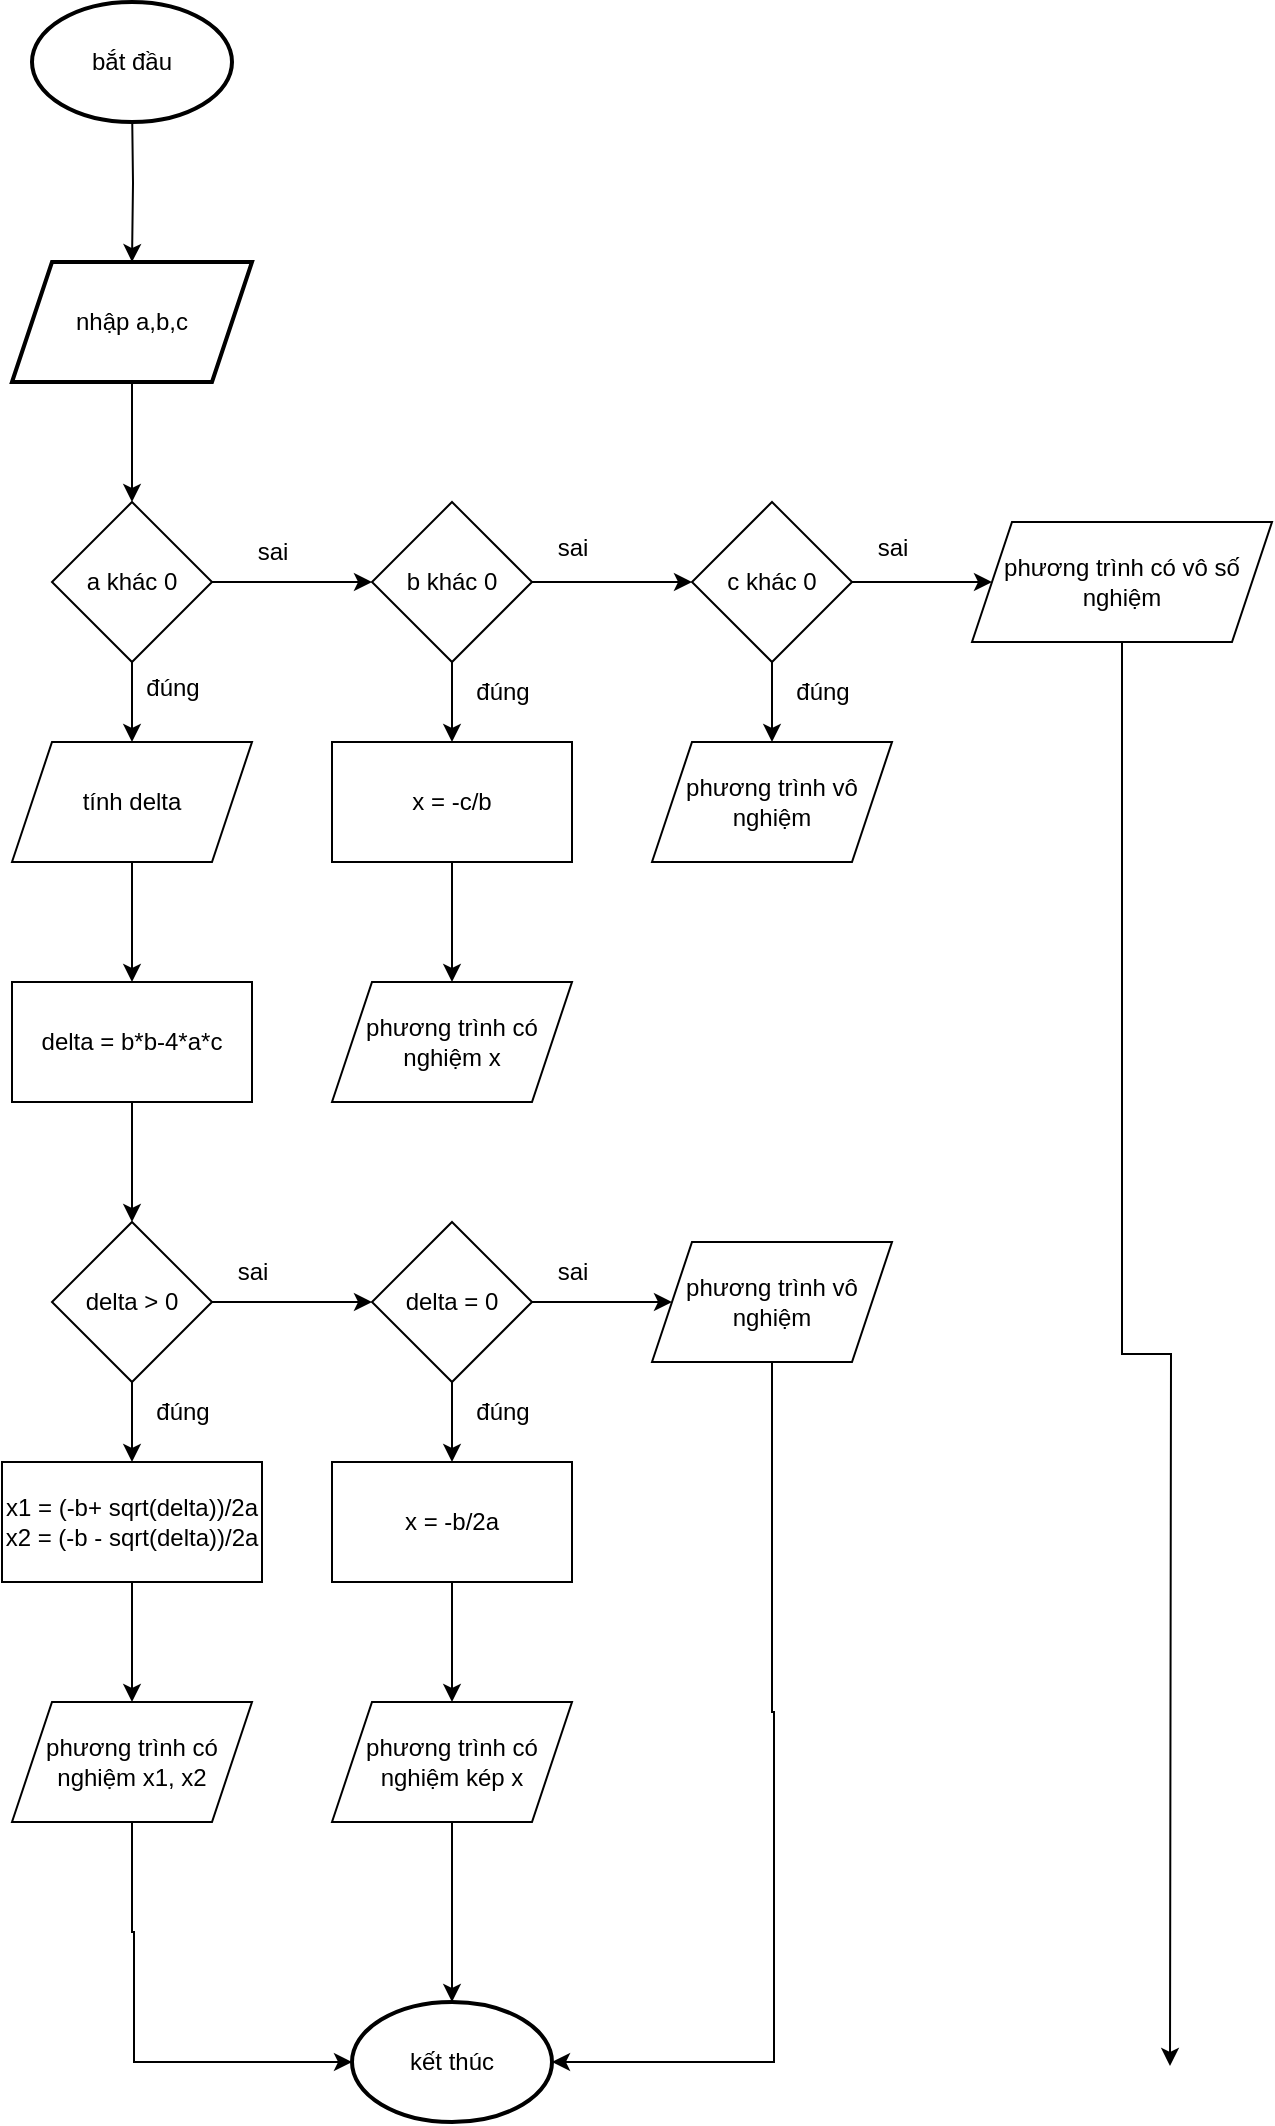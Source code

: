 <mxfile version="24.8.6">
  <diagram id="C5RBs43oDa-KdzZeNtuy" name="Page-1">
    <mxGraphModel dx="836" dy="443" grid="1" gridSize="10" guides="1" tooltips="1" connect="1" arrows="1" fold="1" page="1" pageScale="1" pageWidth="827" pageHeight="1169" math="0" shadow="0">
      <root>
        <mxCell id="WIyWlLk6GJQsqaUBKTNV-0" />
        <mxCell id="WIyWlLk6GJQsqaUBKTNV-1" parent="WIyWlLk6GJQsqaUBKTNV-0" />
        <mxCell id="nxmz96qnxrtueJApHCkm-10" value="" style="edgeStyle=orthogonalEdgeStyle;rounded=0;orthogonalLoop=1;jettySize=auto;html=1;" parent="WIyWlLk6GJQsqaUBKTNV-1" target="nxmz96qnxrtueJApHCkm-9" edge="1">
          <mxGeometry relative="1" as="geometry">
            <mxPoint x="161.0" y="70" as="sourcePoint" />
          </mxGeometry>
        </mxCell>
        <mxCell id="nxmz96qnxrtueJApHCkm-8" value="bắt đầu" style="strokeWidth=2;html=1;shape=mxgraph.flowchart.start_1;whiteSpace=wrap;" parent="WIyWlLk6GJQsqaUBKTNV-1" vertex="1">
          <mxGeometry x="111" y="20" width="100" height="60" as="geometry" />
        </mxCell>
        <mxCell id="nxmz96qnxrtueJApHCkm-12" value="" style="edgeStyle=orthogonalEdgeStyle;rounded=0;orthogonalLoop=1;jettySize=auto;html=1;" parent="WIyWlLk6GJQsqaUBKTNV-1" source="nxmz96qnxrtueJApHCkm-9" target="nxmz96qnxrtueJApHCkm-11" edge="1">
          <mxGeometry relative="1" as="geometry" />
        </mxCell>
        <mxCell id="nxmz96qnxrtueJApHCkm-9" value="nhập a,b,c" style="shape=parallelogram;perimeter=parallelogramPerimeter;whiteSpace=wrap;html=1;fixedSize=1;strokeWidth=2;" parent="WIyWlLk6GJQsqaUBKTNV-1" vertex="1">
          <mxGeometry x="101" y="150" width="120" height="60" as="geometry" />
        </mxCell>
        <mxCell id="nxmz96qnxrtueJApHCkm-14" value="" style="edgeStyle=orthogonalEdgeStyle;rounded=0;orthogonalLoop=1;jettySize=auto;html=1;" parent="WIyWlLk6GJQsqaUBKTNV-1" source="nxmz96qnxrtueJApHCkm-11" target="nxmz96qnxrtueJApHCkm-13" edge="1">
          <mxGeometry relative="1" as="geometry" />
        </mxCell>
        <mxCell id="nxmz96qnxrtueJApHCkm-33" value="" style="edgeStyle=orthogonalEdgeStyle;rounded=0;orthogonalLoop=1;jettySize=auto;html=1;" parent="WIyWlLk6GJQsqaUBKTNV-1" source="nxmz96qnxrtueJApHCkm-11" target="nxmz96qnxrtueJApHCkm-32" edge="1">
          <mxGeometry relative="1" as="geometry" />
        </mxCell>
        <mxCell id="nxmz96qnxrtueJApHCkm-11" value="a khác 0" style="rhombus;whiteSpace=wrap;html=1;" parent="WIyWlLk6GJQsqaUBKTNV-1" vertex="1">
          <mxGeometry x="121" y="270" width="80" height="80" as="geometry" />
        </mxCell>
        <mxCell id="nxmz96qnxrtueJApHCkm-17" value="" style="edgeStyle=orthogonalEdgeStyle;rounded=0;orthogonalLoop=1;jettySize=auto;html=1;" parent="WIyWlLk6GJQsqaUBKTNV-1" source="nxmz96qnxrtueJApHCkm-13" target="nxmz96qnxrtueJApHCkm-16" edge="1">
          <mxGeometry relative="1" as="geometry" />
        </mxCell>
        <mxCell id="nxmz96qnxrtueJApHCkm-28" value="" style="edgeStyle=orthogonalEdgeStyle;rounded=0;orthogonalLoop=1;jettySize=auto;html=1;" parent="WIyWlLk6GJQsqaUBKTNV-1" source="nxmz96qnxrtueJApHCkm-13" target="nxmz96qnxrtueJApHCkm-27" edge="1">
          <mxGeometry relative="1" as="geometry" />
        </mxCell>
        <mxCell id="nxmz96qnxrtueJApHCkm-13" value="b khác 0" style="rhombus;whiteSpace=wrap;html=1;" parent="WIyWlLk6GJQsqaUBKTNV-1" vertex="1">
          <mxGeometry x="281" y="270" width="80" height="80" as="geometry" />
        </mxCell>
        <mxCell id="nxmz96qnxrtueJApHCkm-15" value="sai" style="text;html=1;align=center;verticalAlign=middle;resizable=0;points=[];autosize=1;strokeColor=none;fillColor=none;" parent="WIyWlLk6GJQsqaUBKTNV-1" vertex="1">
          <mxGeometry x="211" y="280" width="40" height="30" as="geometry" />
        </mxCell>
        <mxCell id="nxmz96qnxrtueJApHCkm-20" value="" style="edgeStyle=orthogonalEdgeStyle;rounded=0;orthogonalLoop=1;jettySize=auto;html=1;" parent="WIyWlLk6GJQsqaUBKTNV-1" source="nxmz96qnxrtueJApHCkm-16" target="nxmz96qnxrtueJApHCkm-19" edge="1">
          <mxGeometry relative="1" as="geometry" />
        </mxCell>
        <mxCell id="nxmz96qnxrtueJApHCkm-23" value="" style="edgeStyle=orthogonalEdgeStyle;rounded=0;orthogonalLoop=1;jettySize=auto;html=1;" parent="WIyWlLk6GJQsqaUBKTNV-1" source="nxmz96qnxrtueJApHCkm-16" target="nxmz96qnxrtueJApHCkm-22" edge="1">
          <mxGeometry relative="1" as="geometry" />
        </mxCell>
        <mxCell id="nxmz96qnxrtueJApHCkm-16" value="c khác 0" style="rhombus;whiteSpace=wrap;html=1;" parent="WIyWlLk6GJQsqaUBKTNV-1" vertex="1">
          <mxGeometry x="441" y="270" width="80" height="80" as="geometry" />
        </mxCell>
        <mxCell id="nxmz96qnxrtueJApHCkm-18" value="sai" style="text;html=1;align=center;verticalAlign=middle;resizable=0;points=[];autosize=1;strokeColor=none;fillColor=none;" parent="WIyWlLk6GJQsqaUBKTNV-1" vertex="1">
          <mxGeometry x="361" y="278" width="40" height="30" as="geometry" />
        </mxCell>
        <mxCell id="pbLQ_aG8Ox6Gzt-_l6nG-4" value="" style="edgeStyle=orthogonalEdgeStyle;rounded=0;orthogonalLoop=1;jettySize=auto;html=1;" edge="1" parent="WIyWlLk6GJQsqaUBKTNV-1" source="nxmz96qnxrtueJApHCkm-19">
          <mxGeometry relative="1" as="geometry">
            <mxPoint x="680" y="1052" as="targetPoint" />
          </mxGeometry>
        </mxCell>
        <mxCell id="nxmz96qnxrtueJApHCkm-19" value="phương trình có vô số nghiệm" style="shape=parallelogram;perimeter=parallelogramPerimeter;whiteSpace=wrap;html=1;fixedSize=1;" parent="WIyWlLk6GJQsqaUBKTNV-1" vertex="1">
          <mxGeometry x="581" y="280" width="150" height="60" as="geometry" />
        </mxCell>
        <mxCell id="nxmz96qnxrtueJApHCkm-21" value="sai" style="text;html=1;align=center;verticalAlign=middle;resizable=0;points=[];autosize=1;strokeColor=none;fillColor=none;" parent="WIyWlLk6GJQsqaUBKTNV-1" vertex="1">
          <mxGeometry x="521" y="278" width="40" height="30" as="geometry" />
        </mxCell>
        <mxCell id="nxmz96qnxrtueJApHCkm-22" value="phương trình vô nghiệm" style="shape=parallelogram;perimeter=parallelogramPerimeter;whiteSpace=wrap;html=1;fixedSize=1;" parent="WIyWlLk6GJQsqaUBKTNV-1" vertex="1">
          <mxGeometry x="421" y="390" width="120" height="60" as="geometry" />
        </mxCell>
        <mxCell id="nxmz96qnxrtueJApHCkm-24" value="đúng" style="text;html=1;align=center;verticalAlign=middle;resizable=0;points=[];autosize=1;strokeColor=none;fillColor=none;" parent="WIyWlLk6GJQsqaUBKTNV-1" vertex="1">
          <mxGeometry x="481" y="350" width="50" height="30" as="geometry" />
        </mxCell>
        <mxCell id="nxmz96qnxrtueJApHCkm-30" value="" style="edgeStyle=orthogonalEdgeStyle;rounded=0;orthogonalLoop=1;jettySize=auto;html=1;" parent="WIyWlLk6GJQsqaUBKTNV-1" source="nxmz96qnxrtueJApHCkm-27" target="nxmz96qnxrtueJApHCkm-29" edge="1">
          <mxGeometry relative="1" as="geometry" />
        </mxCell>
        <mxCell id="nxmz96qnxrtueJApHCkm-27" value="x = -c/b" style="whiteSpace=wrap;html=1;" parent="WIyWlLk6GJQsqaUBKTNV-1" vertex="1">
          <mxGeometry x="261" y="390" width="120" height="60" as="geometry" />
        </mxCell>
        <mxCell id="nxmz96qnxrtueJApHCkm-29" value="phương trình có nghiệm x" style="shape=parallelogram;perimeter=parallelogramPerimeter;whiteSpace=wrap;html=1;fixedSize=1;" parent="WIyWlLk6GJQsqaUBKTNV-1" vertex="1">
          <mxGeometry x="261" y="510" width="120" height="60" as="geometry" />
        </mxCell>
        <mxCell id="nxmz96qnxrtueJApHCkm-31" value="đúng" style="text;html=1;align=center;verticalAlign=middle;resizable=0;points=[];autosize=1;strokeColor=none;fillColor=none;" parent="WIyWlLk6GJQsqaUBKTNV-1" vertex="1">
          <mxGeometry x="321" y="350" width="50" height="30" as="geometry" />
        </mxCell>
        <mxCell id="nxmz96qnxrtueJApHCkm-36" value="" style="edgeStyle=orthogonalEdgeStyle;rounded=0;orthogonalLoop=1;jettySize=auto;html=1;" parent="WIyWlLk6GJQsqaUBKTNV-1" source="nxmz96qnxrtueJApHCkm-32" target="nxmz96qnxrtueJApHCkm-35" edge="1">
          <mxGeometry relative="1" as="geometry" />
        </mxCell>
        <mxCell id="nxmz96qnxrtueJApHCkm-32" value="tính delta" style="shape=parallelogram;perimeter=parallelogramPerimeter;whiteSpace=wrap;html=1;fixedSize=1;" parent="WIyWlLk6GJQsqaUBKTNV-1" vertex="1">
          <mxGeometry x="101" y="390" width="120" height="60" as="geometry" />
        </mxCell>
        <mxCell id="nxmz96qnxrtueJApHCkm-34" value="đúng" style="text;html=1;align=center;verticalAlign=middle;resizable=0;points=[];autosize=1;strokeColor=none;fillColor=none;" parent="WIyWlLk6GJQsqaUBKTNV-1" vertex="1">
          <mxGeometry x="156" y="348" width="50" height="30" as="geometry" />
        </mxCell>
        <mxCell id="nxmz96qnxrtueJApHCkm-40" value="" style="edgeStyle=orthogonalEdgeStyle;rounded=0;orthogonalLoop=1;jettySize=auto;html=1;" parent="WIyWlLk6GJQsqaUBKTNV-1" source="nxmz96qnxrtueJApHCkm-35" target="nxmz96qnxrtueJApHCkm-39" edge="1">
          <mxGeometry relative="1" as="geometry" />
        </mxCell>
        <mxCell id="nxmz96qnxrtueJApHCkm-35" value="delta = b*b-4*a*c" style="whiteSpace=wrap;html=1;" parent="WIyWlLk6GJQsqaUBKTNV-1" vertex="1">
          <mxGeometry x="101" y="510" width="120" height="60" as="geometry" />
        </mxCell>
        <mxCell id="nxmz96qnxrtueJApHCkm-42" value="" style="edgeStyle=orthogonalEdgeStyle;rounded=0;orthogonalLoop=1;jettySize=auto;html=1;" parent="WIyWlLk6GJQsqaUBKTNV-1" source="nxmz96qnxrtueJApHCkm-39" target="nxmz96qnxrtueJApHCkm-41" edge="1">
          <mxGeometry relative="1" as="geometry" />
        </mxCell>
        <mxCell id="nxmz96qnxrtueJApHCkm-55" value="" style="edgeStyle=orthogonalEdgeStyle;rounded=0;orthogonalLoop=1;jettySize=auto;html=1;" parent="WIyWlLk6GJQsqaUBKTNV-1" source="nxmz96qnxrtueJApHCkm-39" target="nxmz96qnxrtueJApHCkm-54" edge="1">
          <mxGeometry relative="1" as="geometry" />
        </mxCell>
        <mxCell id="nxmz96qnxrtueJApHCkm-39" value="delta &amp;gt; 0" style="rhombus;whiteSpace=wrap;html=1;" parent="WIyWlLk6GJQsqaUBKTNV-1" vertex="1">
          <mxGeometry x="121" y="630" width="80" height="80" as="geometry" />
        </mxCell>
        <mxCell id="nxmz96qnxrtueJApHCkm-45" value="" style="edgeStyle=orthogonalEdgeStyle;rounded=0;orthogonalLoop=1;jettySize=auto;html=1;" parent="WIyWlLk6GJQsqaUBKTNV-1" source="nxmz96qnxrtueJApHCkm-41" target="nxmz96qnxrtueJApHCkm-44" edge="1">
          <mxGeometry relative="1" as="geometry" />
        </mxCell>
        <mxCell id="nxmz96qnxrtueJApHCkm-52" value="" style="edgeStyle=orthogonalEdgeStyle;rounded=0;orthogonalLoop=1;jettySize=auto;html=1;" parent="WIyWlLk6GJQsqaUBKTNV-1" source="nxmz96qnxrtueJApHCkm-41" target="nxmz96qnxrtueJApHCkm-51" edge="1">
          <mxGeometry relative="1" as="geometry" />
        </mxCell>
        <mxCell id="nxmz96qnxrtueJApHCkm-41" value="delta = 0" style="rhombus;whiteSpace=wrap;html=1;" parent="WIyWlLk6GJQsqaUBKTNV-1" vertex="1">
          <mxGeometry x="281" y="630" width="80" height="80" as="geometry" />
        </mxCell>
        <mxCell id="nxmz96qnxrtueJApHCkm-43" value="sai" style="text;html=1;align=center;verticalAlign=middle;resizable=0;points=[];autosize=1;strokeColor=none;fillColor=none;" parent="WIyWlLk6GJQsqaUBKTNV-1" vertex="1">
          <mxGeometry x="201" y="640" width="40" height="30" as="geometry" />
        </mxCell>
        <mxCell id="nxmz96qnxrtueJApHCkm-68" style="edgeStyle=orthogonalEdgeStyle;rounded=0;orthogonalLoop=1;jettySize=auto;html=1;entryX=1;entryY=0.5;entryDx=0;entryDy=0;entryPerimeter=0;" parent="WIyWlLk6GJQsqaUBKTNV-1" source="nxmz96qnxrtueJApHCkm-44" target="nxmz96qnxrtueJApHCkm-63" edge="1">
          <mxGeometry relative="1" as="geometry">
            <mxPoint x="481" y="1050" as="targetPoint" />
            <Array as="points">
              <mxPoint x="481" y="875" />
              <mxPoint x="482" y="875" />
              <mxPoint x="482" y="1050" />
            </Array>
          </mxGeometry>
        </mxCell>
        <mxCell id="nxmz96qnxrtueJApHCkm-44" value="phương trình vô nghiệm" style="shape=parallelogram;perimeter=parallelogramPerimeter;whiteSpace=wrap;html=1;fixedSize=1;" parent="WIyWlLk6GJQsqaUBKTNV-1" vertex="1">
          <mxGeometry x="421" y="640" width="120" height="60" as="geometry" />
        </mxCell>
        <mxCell id="nxmz96qnxrtueJApHCkm-46" value="sai" style="text;html=1;align=center;verticalAlign=middle;resizable=0;points=[];autosize=1;strokeColor=none;fillColor=none;" parent="WIyWlLk6GJQsqaUBKTNV-1" vertex="1">
          <mxGeometry x="361" y="640" width="40" height="30" as="geometry" />
        </mxCell>
        <mxCell id="nxmz96qnxrtueJApHCkm-60" value="" style="edgeStyle=orthogonalEdgeStyle;rounded=0;orthogonalLoop=1;jettySize=auto;html=1;" parent="WIyWlLk6GJQsqaUBKTNV-1" source="nxmz96qnxrtueJApHCkm-51" target="nxmz96qnxrtueJApHCkm-59" edge="1">
          <mxGeometry relative="1" as="geometry" />
        </mxCell>
        <mxCell id="nxmz96qnxrtueJApHCkm-51" value="x = -b/2a" style="whiteSpace=wrap;html=1;" parent="WIyWlLk6GJQsqaUBKTNV-1" vertex="1">
          <mxGeometry x="261" y="750" width="120" height="60" as="geometry" />
        </mxCell>
        <mxCell id="nxmz96qnxrtueJApHCkm-53" value="đúng" style="text;html=1;align=center;verticalAlign=middle;resizable=0;points=[];autosize=1;strokeColor=none;fillColor=none;" parent="WIyWlLk6GJQsqaUBKTNV-1" vertex="1">
          <mxGeometry x="321" y="710" width="50" height="30" as="geometry" />
        </mxCell>
        <mxCell id="nxmz96qnxrtueJApHCkm-58" value="" style="edgeStyle=orthogonalEdgeStyle;rounded=0;orthogonalLoop=1;jettySize=auto;html=1;" parent="WIyWlLk6GJQsqaUBKTNV-1" source="nxmz96qnxrtueJApHCkm-54" target="nxmz96qnxrtueJApHCkm-57" edge="1">
          <mxGeometry relative="1" as="geometry" />
        </mxCell>
        <mxCell id="nxmz96qnxrtueJApHCkm-54" value="x1 = (-b+ sqrt(delta))/2a&lt;div&gt;x2 = (-b - sqrt(delta))/2a&lt;/div&gt;" style="whiteSpace=wrap;html=1;" parent="WIyWlLk6GJQsqaUBKTNV-1" vertex="1">
          <mxGeometry x="96" y="750" width="130" height="60" as="geometry" />
        </mxCell>
        <mxCell id="nxmz96qnxrtueJApHCkm-56" value="đúng" style="text;html=1;align=center;verticalAlign=middle;resizable=0;points=[];autosize=1;strokeColor=none;fillColor=none;" parent="WIyWlLk6GJQsqaUBKTNV-1" vertex="1">
          <mxGeometry x="161" y="710" width="50" height="30" as="geometry" />
        </mxCell>
        <mxCell id="nxmz96qnxrtueJApHCkm-62" value="" style="edgeStyle=orthogonalEdgeStyle;rounded=0;orthogonalLoop=1;jettySize=auto;html=1;entryX=0;entryY=0.5;entryDx=0;entryDy=0;entryPerimeter=0;" parent="WIyWlLk6GJQsqaUBKTNV-1" source="nxmz96qnxrtueJApHCkm-57" target="nxmz96qnxrtueJApHCkm-63" edge="1">
          <mxGeometry relative="1" as="geometry">
            <mxPoint x="161" y="1040" as="targetPoint" />
            <Array as="points">
              <mxPoint x="161" y="985" />
              <mxPoint x="162" y="985" />
              <mxPoint x="162" y="1050" />
            </Array>
          </mxGeometry>
        </mxCell>
        <mxCell id="nxmz96qnxrtueJApHCkm-57" value="phương trình có nghiệm x1, x2" style="shape=parallelogram;perimeter=parallelogramPerimeter;whiteSpace=wrap;html=1;fixedSize=1;" parent="WIyWlLk6GJQsqaUBKTNV-1" vertex="1">
          <mxGeometry x="101" y="870" width="120" height="60" as="geometry" />
        </mxCell>
        <mxCell id="nxmz96qnxrtueJApHCkm-65" value="" style="edgeStyle=orthogonalEdgeStyle;rounded=0;orthogonalLoop=1;jettySize=auto;html=1;" parent="WIyWlLk6GJQsqaUBKTNV-1" source="nxmz96qnxrtueJApHCkm-59" target="nxmz96qnxrtueJApHCkm-63" edge="1">
          <mxGeometry relative="1" as="geometry" />
        </mxCell>
        <mxCell id="nxmz96qnxrtueJApHCkm-59" value="phương trình có nghiệm kép x" style="shape=parallelogram;perimeter=parallelogramPerimeter;whiteSpace=wrap;html=1;fixedSize=1;" parent="WIyWlLk6GJQsqaUBKTNV-1" vertex="1">
          <mxGeometry x="261" y="870" width="120" height="60" as="geometry" />
        </mxCell>
        <mxCell id="nxmz96qnxrtueJApHCkm-63" value="kết thúc" style="strokeWidth=2;html=1;shape=mxgraph.flowchart.start_1;whiteSpace=wrap;" parent="WIyWlLk6GJQsqaUBKTNV-1" vertex="1">
          <mxGeometry x="271" y="1020" width="100" height="60" as="geometry" />
        </mxCell>
      </root>
    </mxGraphModel>
  </diagram>
</mxfile>
